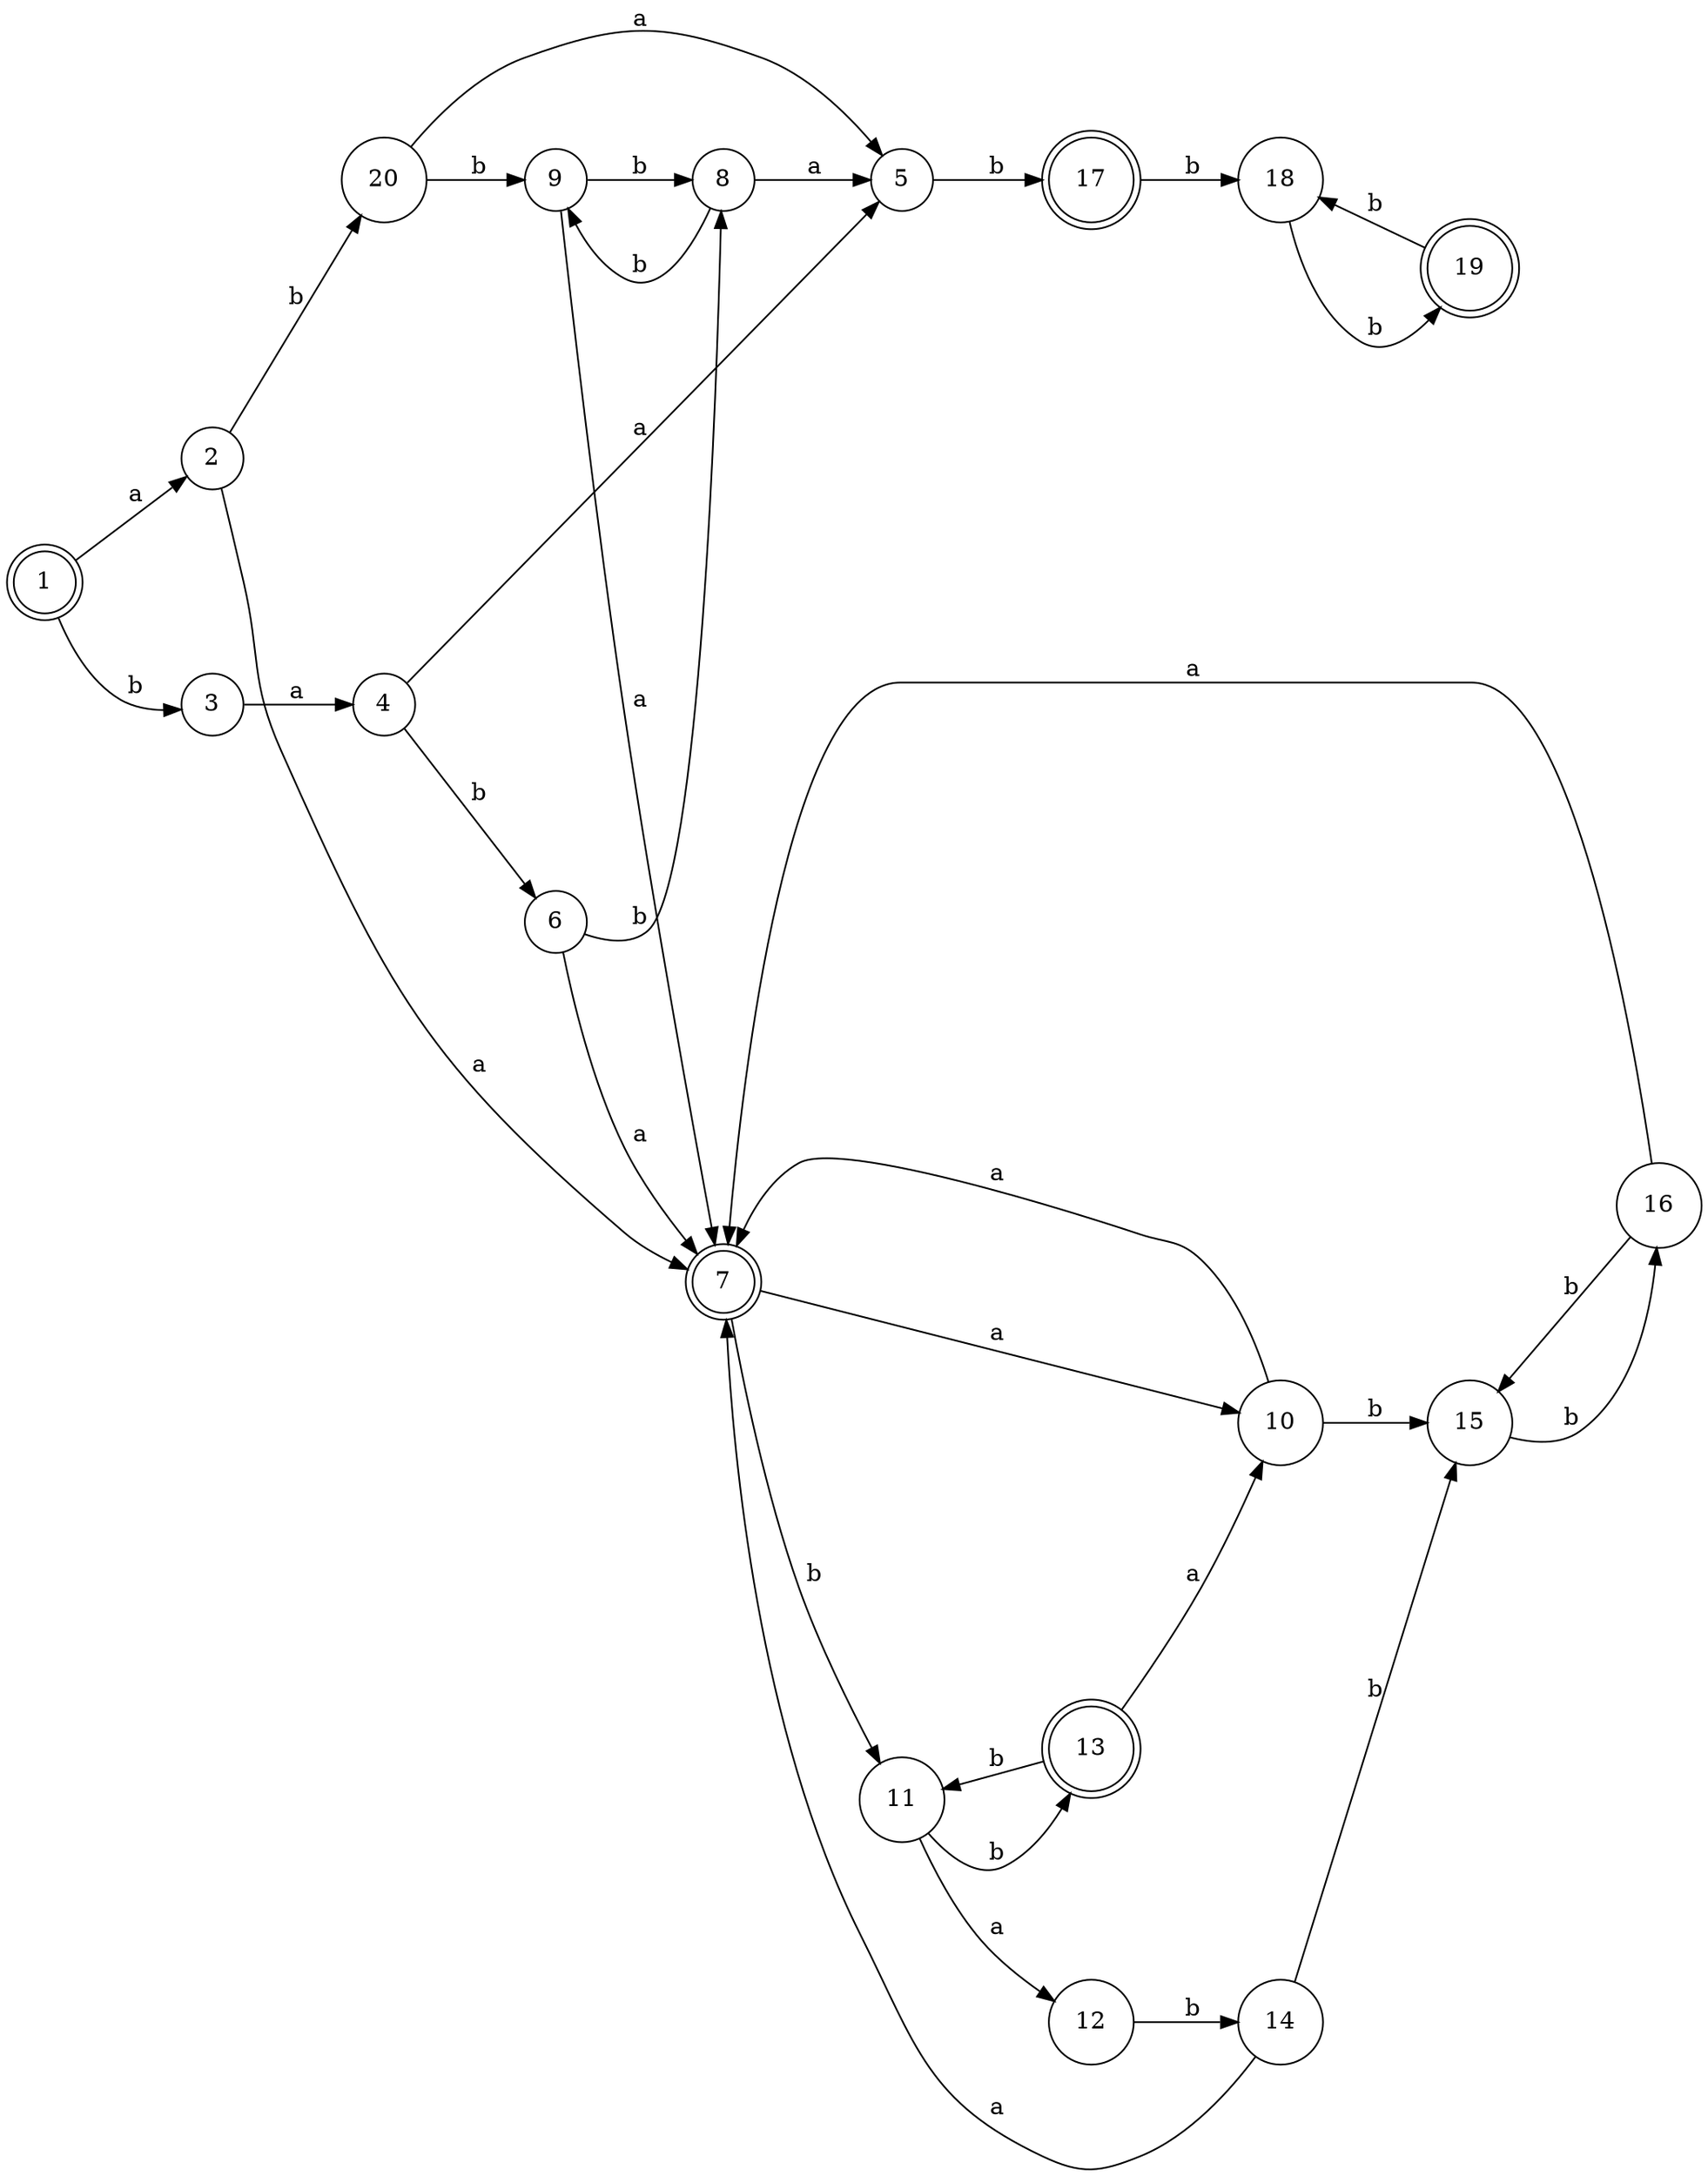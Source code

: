 //Number of Nodes: 20
digraph G {
	nodesep=1.5;
	ranksep=0.6;
	rankdir=LR;
	1 -> 2 [styel=bold,label=" a"];
	1 -> 3 [styel=bold,label=" b"];
	2 -> 7 [styel=bold,label=" a"];
	2 -> 20 [styel=bold,label=" b"];
	3 -> 4 [styel=bold,label=" a"];
	4 -> 5 [styel=bold,label=" a"];
	4 -> 6 [styel=bold,label=" b"];
	5 -> 17 [styel=bold,label=" b"];
	6 -> 7 [styel=bold,label=" a"];
	6 -> 8 [styel=bold,label=" b"];
	7 -> 10 [styel=bold,label=" a"];
	7 -> 11 [styel=bold,label=" b"];
	8 -> 5 [styel=bold,label=" a"];
	8 -> 9 [styel=bold,label=" b"];
	9 -> 7 [styel=bold,label=" a"];
	9 -> 8 [styel=bold,label=" b"];
	10 -> 7 [styel=bold,label=" a"];
	10 -> 15 [styel=bold,label=" b"];
	11 -> 12 [styel=bold,label=" a"];
	11 -> 13 [styel=bold,label=" b"];
	12 -> 14 [styel=bold,label=" b"];
	13 -> 10 [styel=bold,label=" a"];
	13 -> 11 [styel=bold,label=" b"];
	14 -> 7 [styel=bold,label=" a"];
	14 -> 15 [styel=bold,label=" b"];
	15 -> 16 [styel=bold,label=" b"];
	16 -> 7 [styel=bold,label=" a"];
	16 -> 15 [styel=bold,label=" b"];
	17 -> 18 [styel=bold,label=" b"];
	18 -> 19 [styel=bold,label=" b"];
	19 -> 18 [styel=bold,label=" b"];
	20 -> 5 [styel=bold,label=" a"];
	20 -> 9 [styel=bold,label=" b"];
	1:body[shape=doublecircle, width=0.4];
	2:body[shape=circle, width=0.4];
	3:body[shape=circle, width=0.4];
	4:body[shape=circle, width=0.4];
	5:body[shape=circle, width=0.4];
	6:body[shape=circle, width=0.4];
	7:body[shape=doublecircle, width=0.4];
	8:body[shape=circle, width=0.4];
	9:body[shape=circle, width=0.4];
	10:body[shape=circle, width=0.4];
	11:body[shape=circle, width=0.4];
	12:body[shape=circle, width=0.4];
	13:body[shape=doublecircle, width=0.4];
	14:body[shape=circle, width=0.4];
	15:body[shape=circle, width=0.4];
	16:body[shape=circle, width=0.4];
	17:body[shape=doublecircle, width=0.4];
	18:body[shape=circle, width=0.4];
	19:body[shape=doublecircle, width=0.4];
	20:body[shape=circle, width=0.4];
}
